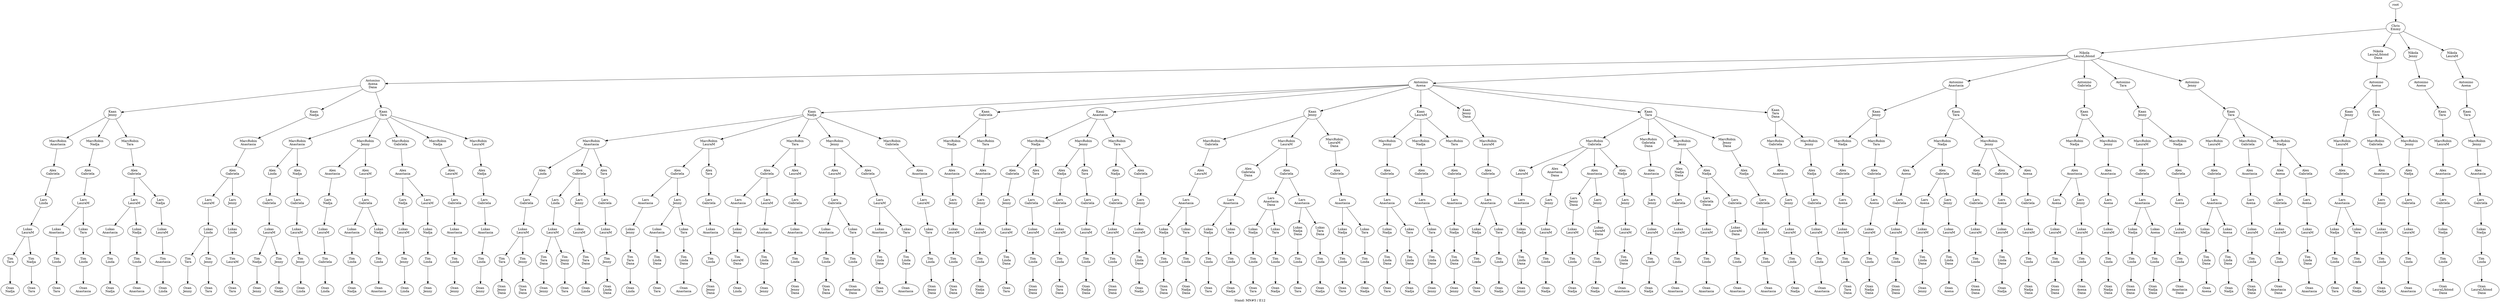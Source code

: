 digraph D { labelloc="b"; label="Stand: MN#5 / E12"; ranksep=0.8;
"root/2"[label="Chris\nEmmy"]
"root" -> "root/2";
"root/2/5"[label="Nikola\nLauraL/blond"]
"root/2" -> "root/2/5";
"root/2/5/1,10"[label="Antonino\nAsena\nDana"]
"root/2/5" -> "root/2/5/1,10";
"root/2/5/1,10/4"[label="Kaan\nJenny"]
"root/2/5/1,10" -> "root/2/5/1,10/4";
"root/2/5/1,10/4/0"[label="MarcRobin\nAnastasia"]
"root/2/5/1,10/4" -> "root/2/5/1,10/4/0";
"root/2/5/1,10/4/0/3"[label="Alex\nGabriela"]
"root/2/5/1,10/4/0" -> "root/2/5/1,10/4/0/3";
"root/2/5/1,10/4/0/3/7"[label="Lars\nLinda"]
"root/2/5/1,10/4/0/3" -> "root/2/5/1,10/4/0/3/7";
"root/2/5/1,10/4/0/3/7/6"[label="Lukas\nLauraM"]
"root/2/5/1,10/4/0/3/7" -> "root/2/5/1,10/4/0/3/7/6";
"root/2/5/1,10/4/0/3/7/6/9"[label="Tim\nTara"]
"root/2/5/1,10/4/0/3/7/6" -> "root/2/5/1,10/4/0/3/7/6/9";
"root/2/5/1,10/4/0/3/7/6/9/8"[label="Ozan\nNadja"]
"root/2/5/1,10/4/0/3/7/6/9" -> "root/2/5/1,10/4/0/3/7/6/9/8";
"root/2/5/1"[label="Antonino\nAsena"]
"root/2/5" -> "root/2/5/1";
"root/2/5/1/8"[label="Kaan\nNadja"]
"root/2/5/1" -> "root/2/5/1/8";
"root/2/5/1/8/0"[label="MarcRobin\nAnastasia"]
"root/2/5/1/8" -> "root/2/5/1/8/0";
"root/2/5/1/8/0/7"[label="Alex\nLinda"]
"root/2/5/1/8/0" -> "root/2/5/1/8/0/7";
"root/2/5/1/8/0/7/3"[label="Lars\nGabriela"]
"root/2/5/1/8/0/7" -> "root/2/5/1/8/0/7/3";
"root/2/5/1/8/0/7/3/6"[label="Lukas\nLauraM"]
"root/2/5/1/8/0/7/3" -> "root/2/5/1/8/0/7/3/6";
"root/2/5/1/8/0/7/3/6/9"[label="Tim\nTara"]
"root/2/5/1/8/0/7/3/6" -> "root/2/5/1/8/0/7/3/6/9";
"root/2/5/1/8/0/7/3/6/9/4,10"[label="Ozan\nJenny\nDana"]
"root/2/5/1/8/0/7/3/6/9" -> "root/2/5/1/8/0/7/3/6/9/4,10";
"root/2/5/1/8/0/3"[label="Alex\nGabriela"]
"root/2/5/1/8/0" -> "root/2/5/1/8/0/3";
"root/2/5/1/8/0/3/7"[label="Lars\nLinda"]
"root/2/5/1/8/0/3" -> "root/2/5/1/8/0/3/7";
"root/2/5/1/8/0/3/7/6"[label="Lukas\nLauraM"]
"root/2/5/1/8/0/3/7" -> "root/2/5/1/8/0/3/7/6";
"root/2/5/1/8/0/3/7/6/9,10"[label="Tim\nTara\nDana"]
"root/2/5/1/8/0/3/7/6" -> "root/2/5/1/8/0/3/7/6/9,10";
"root/2/5/1/8/0/3/7/6/9,10/4"[label="Ozan\nJenny"]
"root/2/5/1/8/0/3/7/6/9,10" -> "root/2/5/1/8/0/3/7/6/9,10/4";
"root/2/5/1,10/8"[label="Kaan\nNadja"]
"root/2/5/1,10" -> "root/2/5/1,10/8";
"root/2/5/1,10/8/0"[label="MarcRobin\nAnastasia"]
"root/2/5/1,10/8" -> "root/2/5/1,10/8/0";
"root/2/5/1,10/8/0/3"[label="Alex\nGabriela"]
"root/2/5/1,10/8/0" -> "root/2/5/1,10/8/0/3";
"root/2/5/1,10/8/0/3/6"[label="Lars\nLauraM"]
"root/2/5/1,10/8/0/3" -> "root/2/5/1,10/8/0/3/6";
"root/2/5/1,10/8/0/3/6/7"[label="Lukas\nLinda"]
"root/2/5/1,10/8/0/3/6" -> "root/2/5/1,10/8/0/3/6/7";
"root/2/5/1,10/8/0/3/6/7/9"[label="Tim\nTara"]
"root/2/5/1,10/8/0/3/6/7" -> "root/2/5/1,10/8/0/3/6/7/9";
"root/2/5/1,10/8/0/3/6/7/9/4"[label="Ozan\nJenny"]
"root/2/5/1,10/8/0/3/6/7/9" -> "root/2/5/1,10/8/0/3/6/7/9/4";
"root/2/5/1/8/0/3/4"[label="Lars\nJenny"]
"root/2/5/1/8/0/3" -> "root/2/5/1/8/0/3/4";
"root/2/5/1/8/0/3/4/6"[label="Lukas\nLauraM"]
"root/2/5/1/8/0/3/4" -> "root/2/5/1/8/0/3/4/6";
"root/2/5/1/8/0/3/4/6/9,10"[label="Tim\nTara\nDana"]
"root/2/5/1/8/0/3/4/6" -> "root/2/5/1/8/0/3/4/6/9,10";
"root/2/5/1/8/0/3/4/6/9,10/7"[label="Ozan\nLinda"]
"root/2/5/1/8/0/3/4/6/9,10" -> "root/2/5/1/8/0/3/4/6/9,10/7";
"root/2/5/1/8/6"[label="MarcRobin\nLauraM"]
"root/2/5/1/8" -> "root/2/5/1/8/6";
"root/2/5/1/8/6/3"[label="Alex\nGabriela"]
"root/2/5/1/8/6" -> "root/2/5/1/8/6/3";
"root/2/5/1/8/6/3/0"[label="Lars\nAnastasia"]
"root/2/5/1/8/6/3" -> "root/2/5/1/8/6/3/0";
"root/2/5/1/8/6/3/0/4"[label="Lukas\nJenny"]
"root/2/5/1/8/6/3/0" -> "root/2/5/1/8/6/3/0/4";
"root/2/5/1/8/6/3/0/4/9,10"[label="Tim\nTara\nDana"]
"root/2/5/1/8/6/3/0/4" -> "root/2/5/1/8/6/3/0/4/9,10";
"root/2/5/1/8/6/3/0/4/9,10/7"[label="Ozan\nLinda"]
"root/2/5/1/8/6/3/0/4/9,10" -> "root/2/5/1/8/6/3/0/4/9,10/7";
"root/2/5/1,10/9"[label="Kaan\nTara"]
"root/2/5/1,10" -> "root/2/5/1,10/9";
"root/2/5/1,10/9/0"[label="MarcRobin\nAnastasia"]
"root/2/5/1,10/9" -> "root/2/5/1,10/9/0";
"root/2/5/1,10/9/0/7"[label="Alex\nLinda"]
"root/2/5/1,10/9/0" -> "root/2/5/1,10/9/0/7";
"root/2/5/1,10/9/0/7/3"[label="Lars\nGabriela"]
"root/2/5/1,10/9/0/7" -> "root/2/5/1,10/9/0/7/3";
"root/2/5/1,10/9/0/7/3/6"[label="Lukas\nLauraM"]
"root/2/5/1,10/9/0/7/3" -> "root/2/5/1,10/9/0/7/3/6";
"root/2/5/1,10/9/0/7/3/6/8"[label="Tim\nNadja"]
"root/2/5/1,10/9/0/7/3/6" -> "root/2/5/1,10/9/0/7/3/6/8";
"root/2/5/1,10/9/0/7/3/6/8/4"[label="Ozan\nJenny"]
"root/2/5/1,10/9/0/7/3/6/8" -> "root/2/5/1,10/9/0/7/3/6/8/4";
"root/2/5/1,10/4/0/3/7/6/8"[label="Tim\nNadja"]
"root/2/5/1,10/4/0/3/7/6" -> "root/2/5/1,10/4/0/3/7/6/8";
"root/2/5/1,10/4/0/3/7/6/8/9"[label="Ozan\nTara"]
"root/2/5/1,10/4/0/3/7/6/8" -> "root/2/5/1,10/4/0/3/7/6/8/9";
"root/2/5/1,10/9/4"[label="MarcRobin\nJenny"]
"root/2/5/1,10/9" -> "root/2/5/1,10/9/4";
"root/2/5/1,10/9/4/0"[label="Alex\nAnastasia"]
"root/2/5/1,10/9/4" -> "root/2/5/1,10/9/4/0";
"root/2/5/1,10/9/4/0/8"[label="Lars\nNadja"]
"root/2/5/1,10/9/4/0" -> "root/2/5/1,10/9/4/0/8";
"root/2/5/1,10/9/4/0/8/6"[label="Lukas\nLauraM"]
"root/2/5/1,10/9/4/0/8" -> "root/2/5/1,10/9/4/0/8/6";
"root/2/5/1,10/9/4/0/8/6/3"[label="Tim\nGabriela"]
"root/2/5/1,10/9/4/0/8/6" -> "root/2/5/1,10/9/4/0/8/6/3";
"root/2/5/1,10/9/4/0/8/6/3/7"[label="Ozan\nLinda"]
"root/2/5/1,10/9/4/0/8/6/3" -> "root/2/5/1,10/9/4/0/8/6/3/7";
"root/2/5/1,10/9/0/7/3/6/4"[label="Tim\nJenny"]
"root/2/5/1,10/9/0/7/3/6" -> "root/2/5/1,10/9/0/7/3/6/4";
"root/2/5/1,10/9/0/7/3/6/4/8"[label="Ozan\nNadja"]
"root/2/5/1,10/9/0/7/3/6/4" -> "root/2/5/1,10/9/0/7/3/6/4/8";
"root/2/5/1,10/9/3"[label="MarcRobin\nGabriela"]
"root/2/5/1,10/9" -> "root/2/5/1,10/9/3";
"root/2/5/1,10/9/3/0"[label="Alex\nAnastasia"]
"root/2/5/1,10/9/3" -> "root/2/5/1,10/9/3/0";
"root/2/5/1,10/9/3/0/8"[label="Lars\nNadja"]
"root/2/5/1,10/9/3/0" -> "root/2/5/1,10/9/3/0/8";
"root/2/5/1,10/9/3/0/8/6"[label="Lukas\nLauraM"]
"root/2/5/1,10/9/3/0/8" -> "root/2/5/1,10/9/3/0/8/6";
"root/2/5/1,10/9/3/0/8/6/4"[label="Tim\nJenny"]
"root/2/5/1,10/9/3/0/8/6" -> "root/2/5/1,10/9/3/0/8/6/4";
"root/2/5/1,10/9/3/0/8/6/4/7"[label="Ozan\nLinda"]
"root/2/5/1,10/9/3/0/8/6/4" -> "root/2/5/1,10/9/3/0/8/6/4/7";
"root/2/5/1,10/9/0/8"[label="Alex\nNadja"]
"root/2/5/1,10/9/0" -> "root/2/5/1,10/9/0/8";
"root/2/5/1,10/9/0/8/3"[label="Lars\nGabriela"]
"root/2/5/1,10/9/0/8" -> "root/2/5/1,10/9/0/8/3";
"root/2/5/1,10/9/0/8/3/6"[label="Lukas\nLauraM"]
"root/2/5/1,10/9/0/8/3" -> "root/2/5/1,10/9/0/8/3/6";
"root/2/5/1,10/9/0/8/3/6/4"[label="Tim\nJenny"]
"root/2/5/1,10/9/0/8/3/6" -> "root/2/5/1,10/9/0/8/3/6/4";
"root/2/5/1,10/9/0/8/3/6/4/7"[label="Ozan\nLinda"]
"root/2/5/1,10/9/0/8/3/6/4" -> "root/2/5/1,10/9/0/8/3/6/4/7";
"root/2/5/1/8/0/9"[label="Alex\nTara"]
"root/2/5/1/8/0" -> "root/2/5/1/8/0/9";
"root/2/5/1/8/0/9/3"[label="Lars\nGabriela"]
"root/2/5/1/8/0/9" -> "root/2/5/1/8/0/9/3";
"root/2/5/1/8/0/9/3/6"[label="Lukas\nLauraM"]
"root/2/5/1/8/0/9/3" -> "root/2/5/1/8/0/9/3/6";
"root/2/5/1/8/0/9/3/6/4"[label="Tim\nJenny"]
"root/2/5/1/8/0/9/3/6" -> "root/2/5/1/8/0/9/3/6/4";
"root/2/5/1/8/0/9/3/6/4/7,10"[label="Ozan\nLinda\nDana"]
"root/2/5/1/8/0/9/3/6/4" -> "root/2/5/1/8/0/9/3/6/4/7,10";
"root/2/5/1,10/8/0/3/6/7/4"[label="Tim\nJenny"]
"root/2/5/1,10/8/0/3/6/7" -> "root/2/5/1,10/8/0/3/6/7/4";
"root/2/5/1,10/8/0/3/6/7/4/9"[label="Ozan\nTara"]
"root/2/5/1,10/8/0/3/6/7/4" -> "root/2/5/1,10/8/0/3/6/7/4/9";
"root/2/5/1/8/0/3/7/6/4,10"[label="Tim\nJenny\nDana"]
"root/2/5/1/8/0/3/7/6" -> "root/2/5/1/8/0/3/7/6/4,10";
"root/2/5/1/8/0/3/7/6/4,10/9"[label="Ozan\nTara"]
"root/2/5/1/8/0/3/7/6/4,10" -> "root/2/5/1/8/0/3/7/6/4,10/9";
"root/2/5/1/8/0/7/3/6/4"[label="Tim\nJenny"]
"root/2/5/1/8/0/7/3/6" -> "root/2/5/1/8/0/7/3/6/4";
"root/2/5/1/8/0/7/3/6/4/9,10"[label="Ozan\nTara\nDana"]
"root/2/5/1/8/0/7/3/6/4" -> "root/2/5/1/8/0/7/3/6/4/9,10";
"root/2/5/1/8/9"[label="MarcRobin\nTara"]
"root/2/5/1/8" -> "root/2/5/1/8/9";
"root/2/5/1/8/9/3"[label="Alex\nGabriela"]
"root/2/5/1/8/9" -> "root/2/5/1/8/9/3";
"root/2/5/1/8/9/3/0"[label="Lars\nAnastasia"]
"root/2/5/1/8/9/3" -> "root/2/5/1/8/9/3/0";
"root/2/5/1/8/9/3/0/4"[label="Lukas\nJenny"]
"root/2/5/1/8/9/3/0" -> "root/2/5/1/8/9/3/0/4";
"root/2/5/1/8/9/3/0/4/6,10"[label="Tim\nLauraM\nDana"]
"root/2/5/1/8/9/3/0/4" -> "root/2/5/1/8/9/3/0/4/6,10";
"root/2/5/1/8/9/3/0/4/6,10/7"[label="Ozan\nLinda"]
"root/2/5/1/8/9/3/0/4/6,10" -> "root/2/5/1/8/9/3/0/4/6,10/7";
"root/2/5/1,10/8/0/3/4"[label="Lars\nJenny"]
"root/2/5/1,10/8/0/3" -> "root/2/5/1,10/8/0/3/4";
"root/2/5/1,10/8/0/3/4/7"[label="Lukas\nLinda"]
"root/2/5/1,10/8/0/3/4" -> "root/2/5/1,10/8/0/3/4/7";
"root/2/5/1,10/8/0/3/4/7/6"[label="Tim\nLauraM"]
"root/2/5/1,10/8/0/3/4/7" -> "root/2/5/1,10/8/0/3/4/7/6";
"root/2/5/1,10/8/0/3/4/7/6/9"[label="Ozan\nTara"]
"root/2/5/1,10/8/0/3/4/7/6" -> "root/2/5/1,10/8/0/3/4/7/6/9";
"root/2/5/1,10/4/8"[label="MarcRobin\nNadja"]
"root/2/5/1,10/4" -> "root/2/5/1,10/4/8";
"root/2/5/1,10/4/8/3"[label="Alex\nGabriela"]
"root/2/5/1,10/4/8" -> "root/2/5/1,10/4/8/3";
"root/2/5/1,10/4/8/3/6"[label="Lars\nLauraM"]
"root/2/5/1,10/4/8/3" -> "root/2/5/1,10/4/8/3/6";
"root/2/5/1,10/4/8/3/6/0"[label="Lukas\nAnastasia"]
"root/2/5/1,10/4/8/3/6" -> "root/2/5/1,10/4/8/3/6/0";
"root/2/5/1,10/4/8/3/6/0/7"[label="Tim\nLinda"]
"root/2/5/1,10/4/8/3/6/0" -> "root/2/5/1,10/4/8/3/6/0/7";
"root/2/5/1,10/4/8/3/6/0/7/9"[label="Ozan\nTara"]
"root/2/5/1,10/4/8/3/6/0/7" -> "root/2/5/1,10/4/8/3/6/0/7/9";
"root/2/5/1/3"[label="Kaan\nGabriela"]
"root/2/5/1" -> "root/2/5/1/3";
"root/2/5/1/3/8"[label="MarcRobin\nNadja"]
"root/2/5/1/3" -> "root/2/5/1/3/8";
"root/2/5/1/3/8/0"[label="Alex\nAnastasia"]
"root/2/5/1/3/8" -> "root/2/5/1/3/8/0";
"root/2/5/1/3/8/0/4"[label="Lars\nJenny"]
"root/2/5/1/3/8/0" -> "root/2/5/1/3/8/0/4";
"root/2/5/1/3/8/0/4/6"[label="Lukas\nLauraM"]
"root/2/5/1/3/8/0/4" -> "root/2/5/1/3/8/0/4/6";
"root/2/5/1/3/8/0/4/6/7"[label="Tim\nLinda"]
"root/2/5/1/3/8/0/4/6" -> "root/2/5/1/3/8/0/4/6/7";
"root/2/5/1/3/8/0/4/6/7/9,10"[label="Ozan\nTara\nDana"]
"root/2/5/1/3/8/0/4/6/7" -> "root/2/5/1/3/8/0/4/6/7/9,10";
"root/2/5/1/0"[label="Kaan\nAnastasia"]
"root/2/5/1" -> "root/2/5/1/0";
"root/2/5/1/0/8"[label="MarcRobin\nNadja"]
"root/2/5/1/0" -> "root/2/5/1/0/8";
"root/2/5/1/0/8/3"[label="Alex\nGabriela"]
"root/2/5/1/0/8" -> "root/2/5/1/0/8/3";
"root/2/5/1/0/8/3/4"[label="Lars\nJenny"]
"root/2/5/1/0/8/3" -> "root/2/5/1/0/8/3/4";
"root/2/5/1/0/8/3/4/6"[label="Lukas\nLauraM"]
"root/2/5/1/0/8/3/4" -> "root/2/5/1/0/8/3/4/6";
"root/2/5/1/0/8/3/4/6/7,10"[label="Tim\nLinda\nDana"]
"root/2/5/1/0/8/3/4/6" -> "root/2/5/1/0/8/3/4/6/7,10";
"root/2/5/1/0/8/3/4/6/7,10/9"[label="Ozan\nTara"]
"root/2/5/1/0/8/3/4/6/7,10" -> "root/2/5/1/0/8/3/4/6/7,10/9";
"root/2/5/0"[label="Antonino\nAnastasia"]
"root/2/5" -> "root/2/5/0";
"root/2/5/0/4"[label="Kaan\nJenny"]
"root/2/5/0" -> "root/2/5/0/4";
"root/2/5/0/4/8"[label="MarcRobin\nNadja"]
"root/2/5/0/4" -> "root/2/5/0/4/8";
"root/2/5/0/4/8/3"[label="Alex\nGabriela"]
"root/2/5/0/4/8" -> "root/2/5/0/4/8/3";
"root/2/5/0/4/8/3/1"[label="Lars\nAsena"]
"root/2/5/0/4/8/3" -> "root/2/5/0/4/8/3/1";
"root/2/5/0/4/8/3/1/6"[label="Lukas\nLauraM"]
"root/2/5/0/4/8/3/1" -> "root/2/5/0/4/8/3/1/6";
"root/2/5/0/4/8/3/1/6/7"[label="Tim\nLinda"]
"root/2/5/0/4/8/3/1/6" -> "root/2/5/0/4/8/3/1/6/7";
"root/2/5/0/4/8/3/1/6/7/9,10"[label="Ozan\nTara\nDana"]
"root/2/5/0/4/8/3/1/6/7" -> "root/2/5/0/4/8/3/1/6/7/9,10";
"root/2/5/1/4"[label="Kaan\nJenny"]
"root/2/5/1" -> "root/2/5/1/4";
"root/2/5/1/4/3"[label="MarcRobin\nGabriela"]
"root/2/5/1/4" -> "root/2/5/1/4/3";
"root/2/5/1/4/3/6"[label="Alex\nLauraM"]
"root/2/5/1/4/3" -> "root/2/5/1/4/3/6";
"root/2/5/1/4/3/6/0"[label="Lars\nAnastasia"]
"root/2/5/1/4/3/6" -> "root/2/5/1/4/3/6/0";
"root/2/5/1/4/3/6/0/8"[label="Lukas\nNadja"]
"root/2/5/1/4/3/6/0" -> "root/2/5/1/4/3/6/0/8";
"root/2/5/1/4/3/6/0/8/7"[label="Tim\nLinda"]
"root/2/5/1/4/3/6/0/8" -> "root/2/5/1/4/3/6/0/8/7";
"root/2/5/1/4/3/6/0/8/7/9,10"[label="Ozan\nTara\nDana"]
"root/2/5/1/4/3/6/0/8/7" -> "root/2/5/1/4/3/6/0/8/7/9,10";
"root/2/5/1/6"[label="Kaan\nLauraM"]
"root/2/5/1" -> "root/2/5/1/6";
"root/2/5/1/6/4"[label="MarcRobin\nJenny"]
"root/2/5/1/6" -> "root/2/5/1/6/4";
"root/2/5/1/6/4/3"[label="Alex\nGabriela"]
"root/2/5/1/6/4" -> "root/2/5/1/6/4/3";
"root/2/5/1/6/4/3/0"[label="Lars\nAnastasia"]
"root/2/5/1/6/4/3" -> "root/2/5/1/6/4/3/0";
"root/2/5/1/6/4/3/0/8"[label="Lukas\nNadja"]
"root/2/5/1/6/4/3/0" -> "root/2/5/1/6/4/3/0/8";
"root/2/5/1/6/4/3/0/8/7,10"[label="Tim\nLinda\nDana"]
"root/2/5/1/6/4/3/0/8" -> "root/2/5/1/6/4/3/0/8/7,10";
"root/2/5/1/6/4/3/0/8/7,10/9"[label="Ozan\nTara"]
"root/2/5/1/6/4/3/0/8/7,10" -> "root/2/5/1/6/4/3/0/8/7,10/9";
"root/2/5/1/8/4"[label="MarcRobin\nJenny"]
"root/2/5/1/8" -> "root/2/5/1/8/4";
"root/2/5/1/8/4/6"[label="Alex\nLauraM"]
"root/2/5/1/8/4" -> "root/2/5/1/8/4/6";
"root/2/5/1/8/4/6/3"[label="Lars\nGabriela"]
"root/2/5/1/8/4/6" -> "root/2/5/1/8/4/6/3";
"root/2/5/1/8/4/6/3/0"[label="Lukas\nAnastasia"]
"root/2/5/1/8/4/6/3" -> "root/2/5/1/8/4/6/3/0";
"root/2/5/1/8/4/6/3/0/7"[label="Tim\nLinda"]
"root/2/5/1/8/4/6/3/0" -> "root/2/5/1/8/4/6/3/0/7";
"root/2/5/1/8/4/6/3/0/7/9,10"[label="Ozan\nTara\nDana"]
"root/2/5/1/8/4/6/3/0/7" -> "root/2/5/1/8/4/6/3/0/7/9,10";
"root/2/5/1/8/4/3"[label="Alex\nGabriela"]
"root/2/5/1/8/4" -> "root/2/5/1/8/4/3";
"root/2/5/1/8/4/3/6"[label="Lars\nLauraM"]
"root/2/5/1/8/4/3" -> "root/2/5/1/8/4/3/6";
"root/2/5/1/8/4/3/6/0"[label="Lukas\nAnastasia"]
"root/2/5/1/8/4/3/6" -> "root/2/5/1/8/4/3/6/0";
"root/2/5/1/8/4/3/6/0/7,10"[label="Tim\nLinda\nDana"]
"root/2/5/1/8/4/3/6/0" -> "root/2/5/1/8/4/3/6/0/7,10";
"root/2/5/1/8/4/3/6/0/7,10/9"[label="Ozan\nTara"]
"root/2/5/1/8/4/3/6/0/7,10" -> "root/2/5/1/8/4/3/6/0/7,10/9";
"root/2/5/1/0/4"[label="MarcRobin\nJenny"]
"root/2/5/1/0" -> "root/2/5/1/0/4";
"root/2/5/1/0/4/8"[label="Alex\nNadja"]
"root/2/5/1/0/4" -> "root/2/5/1/0/4/8";
"root/2/5/1/0/4/8/3"[label="Lars\nGabriela"]
"root/2/5/1/0/4/8" -> "root/2/5/1/0/4/8/3";
"root/2/5/1/0/4/8/3/6"[label="Lukas\nLauraM"]
"root/2/5/1/0/4/8/3" -> "root/2/5/1/0/4/8/3/6";
"root/2/5/1/0/4/8/3/6/7"[label="Tim\nLinda"]
"root/2/5/1/0/4/8/3/6" -> "root/2/5/1/0/4/8/3/6/7";
"root/2/5/1/0/4/8/3/6/7/9,10"[label="Ozan\nTara\nDana"]
"root/2/5/1/0/4/8/3/6/7" -> "root/2/5/1/0/4/8/3/6/7/9,10";
"root/2/5/1/4/6"[label="MarcRobin\nLauraM"]
"root/2/5/1/4" -> "root/2/5/1/4/6";
"root/2/5/1/4/6/3,10"[label="Alex\nGabriela\nDana"]
"root/2/5/1/4/6" -> "root/2/5/1/4/6/3,10";
"root/2/5/1/4/6/3,10/0"[label="Lars\nAnastasia"]
"root/2/5/1/4/6/3,10" -> "root/2/5/1/4/6/3,10/0";
"root/2/5/1/4/6/3,10/0/8"[label="Lukas\nNadja"]
"root/2/5/1/4/6/3,10/0" -> "root/2/5/1/4/6/3,10/0/8";
"root/2/5/1/4/6/3,10/0/8/7"[label="Tim\nLinda"]
"root/2/5/1/4/6/3,10/0/8" -> "root/2/5/1/4/6/3,10/0/8/7";
"root/2/5/1/4/6/3,10/0/8/7/9"[label="Ozan\nTara"]
"root/2/5/1/4/6/3,10/0/8/7" -> "root/2/5/1/4/6/3,10/0/8/7/9";
"root/2/5/1/4,10"[label="Kaan\nJenny\nDana"]
"root/2/5/1" -> "root/2/5/1/4,10";
"root/2/5/1/4,10/6"[label="MarcRobin\nLauraM"]
"root/2/5/1/4,10" -> "root/2/5/1/4,10/6";
"root/2/5/1/4,10/6/3"[label="Alex\nGabriela"]
"root/2/5/1/4,10/6" -> "root/2/5/1/4,10/6/3";
"root/2/5/1/4,10/6/3/0"[label="Lars\nAnastasia"]
"root/2/5/1/4,10/6/3" -> "root/2/5/1/4,10/6/3/0";
"root/2/5/1/4,10/6/3/0/8"[label="Lukas\nNadja"]
"root/2/5/1/4,10/6/3/0" -> "root/2/5/1/4,10/6/3/0/8";
"root/2/5/1/4,10/6/3/0/8/7"[label="Tim\nLinda"]
"root/2/5/1/4,10/6/3/0/8" -> "root/2/5/1/4,10/6/3/0/8/7";
"root/2/5/1/4,10/6/3/0/8/7/9"[label="Ozan\nTara"]
"root/2/5/1/4,10/6/3/0/8/7" -> "root/2/5/1/4,10/6/3/0/8/7/9";
"root/2/5/1/4/6/3"[label="Alex\nGabriela"]
"root/2/5/1/4/6" -> "root/2/5/1/4/6/3";
"root/2/5/1/4/6/3/0,10"[label="Lars\nAnastasia\nDana"]
"root/2/5/1/4/6/3" -> "root/2/5/1/4/6/3/0,10";
"root/2/5/1/4/6/3/0,10/8"[label="Lukas\nNadja"]
"root/2/5/1/4/6/3/0,10" -> "root/2/5/1/4/6/3/0,10/8";
"root/2/5/1/4/6/3/0,10/8/7"[label="Tim\nLinda"]
"root/2/5/1/4/6/3/0,10/8" -> "root/2/5/1/4/6/3/0,10/8/7";
"root/2/5/1/4/6/3/0,10/8/7/9"[label="Ozan\nTara"]
"root/2/5/1/4/6/3/0,10/8/7" -> "root/2/5/1/4/6/3/0,10/8/7/9";
"root/2/5/1/4/6/3/0"[label="Lars\nAnastasia"]
"root/2/5/1/4/6/3" -> "root/2/5/1/4/6/3/0";
"root/2/5/1/4/6/3/0/8,10"[label="Lukas\nNadja\nDana"]
"root/2/5/1/4/6/3/0" -> "root/2/5/1/4/6/3/0/8,10";
"root/2/5/1/4/6/3/0/8,10/7"[label="Tim\nLinda"]
"root/2/5/1/4/6/3/0/8,10" -> "root/2/5/1/4/6/3/0/8,10/7";
"root/2/5/1/4/6/3/0/8,10/7/9"[label="Ozan\nTara"]
"root/2/5/1/4/6/3/0/8,10/7" -> "root/2/5/1/4/6/3/0/8,10/7/9";
"root/2/5/1/4/6,10"[label="MarcRobin\nLauraM\nDana"]
"root/2/5/1/4" -> "root/2/5/1/4/6,10";
"root/2/5/1/4/6,10/3"[label="Alex\nGabriela"]
"root/2/5/1/4/6,10" -> "root/2/5/1/4/6,10/3";
"root/2/5/1/4/6,10/3/0"[label="Lars\nAnastasia"]
"root/2/5/1/4/6,10/3" -> "root/2/5/1/4/6,10/3/0";
"root/2/5/1/4/6,10/3/0/8"[label="Lukas\nNadja"]
"root/2/5/1/4/6,10/3/0" -> "root/2/5/1/4/6,10/3/0/8";
"root/2/5/1/4/6,10/3/0/8/7"[label="Tim\nLinda"]
"root/2/5/1/4/6,10/3/0/8" -> "root/2/5/1/4/6,10/3/0/8/7";
"root/2/5/1/4/6,10/3/0/8/7/9"[label="Ozan\nTara"]
"root/2/5/1/4/6,10/3/0/8/7" -> "root/2/5/1/4/6,10/3/0/8/7/9";
"root/2/5,10"[label="Nikola\nLauraL/blond\nDana"]
"root/2" -> "root/2/5,10";
"root/2/5,10/1"[label="Antonino\nAsena"]
"root/2/5,10" -> "root/2/5,10/1";
"root/2/5,10/1/4"[label="Kaan\nJenny"]
"root/2/5,10/1" -> "root/2/5,10/1/4";
"root/2/5,10/1/4/6"[label="MarcRobin\nLauraM"]
"root/2/5,10/1/4" -> "root/2/5,10/1/4/6";
"root/2/5,10/1/4/6/3"[label="Alex\nGabriela"]
"root/2/5,10/1/4/6" -> "root/2/5,10/1/4/6/3";
"root/2/5,10/1/4/6/3/0"[label="Lars\nAnastasia"]
"root/2/5,10/1/4/6/3" -> "root/2/5,10/1/4/6/3/0";
"root/2/5,10/1/4/6/3/0/8"[label="Lukas\nNadja"]
"root/2/5,10/1/4/6/3/0" -> "root/2/5,10/1/4/6/3/0/8";
"root/2/5,10/1/4/6/3/0/8/7"[label="Tim\nLinda"]
"root/2/5,10/1/4/6/3/0/8" -> "root/2/5,10/1/4/6/3/0/8/7";
"root/2/5,10/1/4/6/3/0/8/7/9"[label="Ozan\nTara"]
"root/2/5,10/1/4/6/3/0/8/7" -> "root/2/5,10/1/4/6/3/0/8/7/9";
"root/2/5/1/8/6/3/4"[label="Lars\nJenny"]
"root/2/5/1/8/6/3" -> "root/2/5/1/8/6/3/4";
"root/2/5/1/8/6/3/4/0"[label="Lukas\nAnastasia"]
"root/2/5/1/8/6/3/4" -> "root/2/5/1/8/6/3/4/0";
"root/2/5/1/8/6/3/4/0/7,10"[label="Tim\nLinda\nDana"]
"root/2/5/1/8/6/3/4/0" -> "root/2/5/1/8/6/3/4/0/7,10";
"root/2/5/1/8/6/3/4/0/7,10/9"[label="Ozan\nTara"]
"root/2/5/1/8/6/3/4/0/7,10" -> "root/2/5/1/8/6/3/4/0/7,10/9";
"root/2/5/1,10/9/8"[label="MarcRobin\nNadja"]
"root/2/5/1,10/9" -> "root/2/5/1,10/9/8";
"root/2/5/1,10/9/8/6"[label="Alex\nLauraM"]
"root/2/5/1,10/9/8" -> "root/2/5/1,10/9/8/6";
"root/2/5/1,10/9/8/6/3"[label="Lars\nGabriela"]
"root/2/5/1,10/9/8/6" -> "root/2/5/1,10/9/8/6/3";
"root/2/5/1,10/9/8/6/3/0"[label="Lukas\nAnastasia"]
"root/2/5/1,10/9/8/6/3" -> "root/2/5/1,10/9/8/6/3/0";
"root/2/5/1,10/9/8/6/3/0/7"[label="Tim\nLinda"]
"root/2/5/1,10/9/8/6/3/0" -> "root/2/5/1,10/9/8/6/3/0/7";
"root/2/5/1,10/9/8/6/3/0/7/4"[label="Ozan\nJenny"]
"root/2/5/1,10/9/8/6/3/0/7" -> "root/2/5/1,10/9/8/6/3/0/7/4";
"root/2/5/1/6/8"[label="MarcRobin\nNadja"]
"root/2/5/1/6" -> "root/2/5/1/6/8";
"root/2/5/1/6/8/3"[label="Alex\nGabriela"]
"root/2/5/1/6/8" -> "root/2/5/1/6/8/3";
"root/2/5/1/6/8/3/0"[label="Lars\nAnastasia"]
"root/2/5/1/6/8/3" -> "root/2/5/1/6/8/3/0";
"root/2/5/1/6/8/3/0/9"[label="Lukas\nTara"]
"root/2/5/1/6/8/3/0" -> "root/2/5/1/6/8/3/0/9";
"root/2/5/1/6/8/3/0/9/7,10"[label="Tim\nLinda\nDana"]
"root/2/5/1/6/8/3/0/9" -> "root/2/5/1/6/8/3/0/9/7,10";
"root/2/5/1/6/8/3/0/9/7,10/4"[label="Ozan\nJenny"]
"root/2/5/1/6/8/3/0/9/7,10" -> "root/2/5/1/6/8/3/0/9/7,10/4";
"root/2/5/1/0/8/9"[label="Alex\nTara"]
"root/2/5/1/0/8" -> "root/2/5/1/0/8/9";
"root/2/5/1/0/8/9/3"[label="Lars\nGabriela"]
"root/2/5/1/0/8/9" -> "root/2/5/1/0/8/9/3";
"root/2/5/1/0/8/9/3/6"[label="Lukas\nLauraM"]
"root/2/5/1/0/8/9/3" -> "root/2/5/1/0/8/9/3/6";
"root/2/5/1/0/8/9/3/6/7"[label="Tim\nLinda"]
"root/2/5/1/0/8/9/3/6" -> "root/2/5/1/0/8/9/3/6/7";
"root/2/5/1/0/8/9/3/6/7/4,10"[label="Ozan\nJenny\nDana"]
"root/2/5/1/0/8/9/3/6/7" -> "root/2/5/1/0/8/9/3/6/7/4,10";
"root/2/5/0/9"[label="Kaan\nTara"]
"root/2/5/0" -> "root/2/5/0/9";
"root/2/5/0/9/8"[label="MarcRobin\nNadja"]
"root/2/5/0/9" -> "root/2/5/0/9/8";
"root/2/5/0/9/8/1"[label="Alex\nAsena"]
"root/2/5/0/9/8" -> "root/2/5/0/9/8/1";
"root/2/5/0/9/8/1/3"[label="Lars\nGabriela"]
"root/2/5/0/9/8/1" -> "root/2/5/0/9/8/1/3";
"root/2/5/0/9/8/1/3/6"[label="Lukas\nLauraM"]
"root/2/5/0/9/8/1/3" -> "root/2/5/0/9/8/1/3/6";
"root/2/5/0/9/8/1/3/6/7"[label="Tim\nLinda"]
"root/2/5/0/9/8/1/3/6" -> "root/2/5/0/9/8/1/3/6/7";
"root/2/5/0/9/8/1/3/6/7/4,10"[label="Ozan\nJenny\nDana"]
"root/2/5/0/9/8/1/3/6/7" -> "root/2/5/0/9/8/1/3/6/7/4,10";
"root/2/5/0/9/8/3"[label="Alex\nGabriela"]
"root/2/5/0/9/8" -> "root/2/5/0/9/8/3";
"root/2/5/0/9/8/3/1"[label="Lars\nAsena"]
"root/2/5/0/9/8/3" -> "root/2/5/0/9/8/3/1";
"root/2/5/0/9/8/3/1/6"[label="Lukas\nLauraM"]
"root/2/5/0/9/8/3/1" -> "root/2/5/0/9/8/3/1/6";
"root/2/5/0/9/8/3/1/6/7,10"[label="Tim\nLinda\nDana"]
"root/2/5/0/9/8/3/1/6" -> "root/2/5/0/9/8/3/1/6/7,10";
"root/2/5/0/9/8/3/1/6/7,10/4"[label="Ozan\nJenny"]
"root/2/5/0/9/8/3/1/6/7,10" -> "root/2/5/0/9/8/3/1/6/7,10/4";
"root/2/5/3"[label="Antonino\nGabriela"]
"root/2/5" -> "root/2/5/3";
"root/2/5/3/9"[label="Kaan\nTara"]
"root/2/5/3" -> "root/2/5/3/9";
"root/2/5/3/9/8"[label="MarcRobin\nNadja"]
"root/2/5/3/9" -> "root/2/5/3/9/8";
"root/2/5/3/9/8/0"[label="Alex\nAnastasia"]
"root/2/5/3/9/8" -> "root/2/5/3/9/8/0";
"root/2/5/3/9/8/0/1"[label="Lars\nAsena"]
"root/2/5/3/9/8/0" -> "root/2/5/3/9/8/0/1";
"root/2/5/3/9/8/0/1/6"[label="Lukas\nLauraM"]
"root/2/5/3/9/8/0/1" -> "root/2/5/3/9/8/0/1/6";
"root/2/5/3/9/8/0/1/6/7"[label="Tim\nLinda"]
"root/2/5/3/9/8/0/1/6" -> "root/2/5/3/9/8/0/1/6/7";
"root/2/5/3/9/8/0/1/6/7/4,10"[label="Ozan\nJenny\nDana"]
"root/2/5/3/9/8/0/1/6/7" -> "root/2/5/3/9/8/0/1/6/7/4,10";
"root/2/5/1/8/6/9"[label="Alex\nTara"]
"root/2/5/1/8/6" -> "root/2/5/1/8/6/9";
"root/2/5/1/8/6/9/3"[label="Lars\nGabriela"]
"root/2/5/1/8/6/9" -> "root/2/5/1/8/6/9/3";
"root/2/5/1/8/6/9/3/0"[label="Lukas\nAnastasia"]
"root/2/5/1/8/6/9/3" -> "root/2/5/1/8/6/9/3/0";
"root/2/5/1/8/6/9/3/0/7"[label="Tim\nLinda"]
"root/2/5/1/8/6/9/3/0" -> "root/2/5/1/8/6/9/3/0/7";
"root/2/5/1/8/6/9/3/0/7/4,10"[label="Ozan\nJenny\nDana"]
"root/2/5/1/8/6/9/3/0/7" -> "root/2/5/1/8/6/9/3/0/7/4,10";
"root/2/5/1,10/9/6"[label="MarcRobin\nLauraM"]
"root/2/5/1,10/9" -> "root/2/5/1,10/9/6";
"root/2/5/1,10/9/6/8"[label="Alex\nNadja"]
"root/2/5/1,10/9/6" -> "root/2/5/1,10/9/6/8";
"root/2/5/1,10/9/6/8/3"[label="Lars\nGabriela"]
"root/2/5/1,10/9/6/8" -> "root/2/5/1,10/9/6/8/3";
"root/2/5/1,10/9/6/8/3/0"[label="Lukas\nAnastasia"]
"root/2/5/1,10/9/6/8/3" -> "root/2/5/1,10/9/6/8/3/0";
"root/2/5/1,10/9/6/8/3/0/7"[label="Tim\nLinda"]
"root/2/5/1,10/9/6/8/3/0" -> "root/2/5/1,10/9/6/8/3/0/7";
"root/2/5/1,10/9/6/8/3/0/7/4"[label="Ozan\nJenny"]
"root/2/5/1,10/9/6/8/3/0/7" -> "root/2/5/1,10/9/6/8/3/0/7/4";
"root/2/5/1/9"[label="Kaan\nTara"]
"root/2/5/1" -> "root/2/5/1/9";
"root/2/5/1/9/3"[label="MarcRobin\nGabriela"]
"root/2/5/1/9" -> "root/2/5/1/9/3";
"root/2/5/1/9/3/6"[label="Alex\nLauraM"]
"root/2/5/1/9/3" -> "root/2/5/1/9/3/6";
"root/2/5/1/9/3/6/0"[label="Lars\nAnastasia"]
"root/2/5/1/9/3/6" -> "root/2/5/1/9/3/6/0";
"root/2/5/1/9/3/6/0/8"[label="Lukas\nNadja"]
"root/2/5/1/9/3/6/0" -> "root/2/5/1/9/3/6/0/8";
"root/2/5/1/9/3/6/0/8/7,10"[label="Tim\nLinda\nDana"]
"root/2/5/1/9/3/6/0/8" -> "root/2/5/1/9/3/6/0/8/7,10";
"root/2/5/1/9/3/6/0/8/7,10/4"[label="Ozan\nJenny"]
"root/2/5/1/9/3/6/0/8/7,10" -> "root/2/5/1/9/3/6/0/8/7,10/4";
"root/2/5/1,10/9/3/0/6"[label="Lars\nLauraM"]
"root/2/5/1,10/9/3/0" -> "root/2/5/1,10/9/3/0/6";
"root/2/5/1,10/9/3/0/6/8"[label="Lukas\nNadja"]
"root/2/5/1,10/9/3/0/6" -> "root/2/5/1,10/9/3/0/6/8";
"root/2/5/1,10/9/3/0/6/8/7"[label="Tim\nLinda"]
"root/2/5/1,10/9/3/0/6/8" -> "root/2/5/1,10/9/3/0/6/8/7";
"root/2/5/1,10/9/3/0/6/8/7/4"[label="Ozan\nJenny"]
"root/2/5/1,10/9/3/0/6/8/7" -> "root/2/5/1,10/9/3/0/6/8/7/4";
"root/2/5/1/8/3"[label="MarcRobin\nGabriela"]
"root/2/5/1/8" -> "root/2/5/1/8/3";
"root/2/5/1/8/3/0"[label="Alex\nAnastasia"]
"root/2/5/1/8/3" -> "root/2/5/1/8/3/0";
"root/2/5/1/8/3/0/6"[label="Lars\nLauraM"]
"root/2/5/1/8/3/0" -> "root/2/5/1/8/3/0/6";
"root/2/5/1/8/3/0/6/9"[label="Lukas\nTara"]
"root/2/5/1/8/3/0/6" -> "root/2/5/1/8/3/0/6/9";
"root/2/5/1/8/3/0/6/9/7"[label="Tim\nLinda"]
"root/2/5/1/8/3/0/6/9" -> "root/2/5/1/8/3/0/6/9/7";
"root/2/5/1/8/3/0/6/9/7/4,10"[label="Ozan\nJenny\nDana"]
"root/2/5/1/8/3/0/6/9/7" -> "root/2/5/1/8/3/0/6/9/7/4,10";
"root/2/5/1/0/9"[label="MarcRobin\nTara"]
"root/2/5/1/0" -> "root/2/5/1/0/9";
"root/2/5/1/0/9/8"[label="Alex\nNadja"]
"root/2/5/1/0/9" -> "root/2/5/1/0/9/8";
"root/2/5/1/0/9/8/3"[label="Lars\nGabriela"]
"root/2/5/1/0/9/8" -> "root/2/5/1/0/9/8/3";
"root/2/5/1/0/9/8/3/6"[label="Lukas\nLauraM"]
"root/2/5/1/0/9/8/3" -> "root/2/5/1/0/9/8/3/6";
"root/2/5/1/0/9/8/3/6/7"[label="Tim\nLinda"]
"root/2/5/1/0/9/8/3/6" -> "root/2/5/1/0/9/8/3/6/7";
"root/2/5/1/0/9/8/3/6/7/4,10"[label="Ozan\nJenny\nDana"]
"root/2/5/1/0/9/8/3/6/7" -> "root/2/5/1/0/9/8/3/6/7/4,10";
"root/2/5/1/6/9"[label="MarcRobin\nTara"]
"root/2/5/1/6" -> "root/2/5/1/6/9";
"root/2/5/1/6/9/3"[label="Alex\nGabriela"]
"root/2/5/1/6/9" -> "root/2/5/1/6/9/3";
"root/2/5/1/6/9/3/0"[label="Lars\nAnastasia"]
"root/2/5/1/6/9/3" -> "root/2/5/1/6/9/3/0";
"root/2/5/1/6/9/3/0/8"[label="Lukas\nNadja"]
"root/2/5/1/6/9/3/0" -> "root/2/5/1/6/9/3/0/8";
"root/2/5/1/6/9/3/0/8/7,10"[label="Tim\nLinda\nDana"]
"root/2/5/1/6/9/3/0/8" -> "root/2/5/1/6/9/3/0/8/7,10";
"root/2/5/1/6/9/3/0/8/7,10/4"[label="Ozan\nJenny"]
"root/2/5/1/6/9/3/0/8/7,10" -> "root/2/5/1/6/9/3/0/8/7,10/4";
"root/2/5/1/8/9/3/6"[label="Lars\nLauraM"]
"root/2/5/1/8/9/3" -> "root/2/5/1/8/9/3/6";
"root/2/5/1/8/9/3/6/0"[label="Lukas\nAnastasia"]
"root/2/5/1/8/9/3/6" -> "root/2/5/1/8/9/3/6/0";
"root/2/5/1/8/9/3/6/0/7,10"[label="Tim\nLinda\nDana"]
"root/2/5/1/8/9/3/6/0" -> "root/2/5/1/8/9/3/6/0/7,10";
"root/2/5/1/8/9/3/6/0/7,10/4"[label="Ozan\nJenny"]
"root/2/5/1/8/9/3/6/0/7,10" -> "root/2/5/1/8/9/3/6/0/7,10/4";
"root/2/5/1/8/9/6"[label="Alex\nLauraM"]
"root/2/5/1/8/9" -> "root/2/5/1/8/9/6";
"root/2/5/1/8/9/6/3"[label="Lars\nGabriela"]
"root/2/5/1/8/9/6" -> "root/2/5/1/8/9/6/3";
"root/2/5/1/8/9/6/3/0"[label="Lukas\nAnastasia"]
"root/2/5/1/8/9/6/3" -> "root/2/5/1/8/9/6/3/0";
"root/2/5/1/8/9/6/3/0/7"[label="Tim\nLinda"]
"root/2/5/1/8/9/6/3/0" -> "root/2/5/1/8/9/6/3/0/7";
"root/2/5/1/8/9/6/3/0/7/4,10"[label="Ozan\nJenny\nDana"]
"root/2/5/1/8/9/6/3/0/7" -> "root/2/5/1/8/9/6/3/0/7/4,10";
"root/2/5/0/9/4"[label="MarcRobin\nJenny"]
"root/2/5/0/9" -> "root/2/5/0/9/4";
"root/2/5/0/9/4/8"[label="Alex\nNadja"]
"root/2/5/0/9/4" -> "root/2/5/0/9/4/8";
"root/2/5/0/9/4/8/3"[label="Lars\nGabriela"]
"root/2/5/0/9/4/8" -> "root/2/5/0/9/4/8/3";
"root/2/5/0/9/4/8/3/6"[label="Lukas\nLauraM"]
"root/2/5/0/9/4/8/3" -> "root/2/5/0/9/4/8/3/6";
"root/2/5/0/9/4/8/3/6/7"[label="Tim\nLinda"]
"root/2/5/0/9/4/8/3/6" -> "root/2/5/0/9/4/8/3/6/7";
"root/2/5/0/9/4/8/3/6/7/1,10"[label="Ozan\nAsena\nDana"]
"root/2/5/0/9/4/8/3/6/7" -> "root/2/5/0/9/4/8/3/6/7/1,10";
"root/2/5/9"[label="Antonino\nTara"]
"root/2/5" -> "root/2/5/9";
"root/2/5/9/4"[label="Kaan\nJenny"]
"root/2/5/9" -> "root/2/5/9/4";
"root/2/5/9/4/6"[label="MarcRobin\nLauraM"]
"root/2/5/9/4" -> "root/2/5/9/4/6";
"root/2/5/9/4/6/3"[label="Alex\nGabriela"]
"root/2/5/9/4/6" -> "root/2/5/9/4/6/3";
"root/2/5/9/4/6/3/0"[label="Lars\nAnastasia"]
"root/2/5/9/4/6/3" -> "root/2/5/9/4/6/3/0";
"root/2/5/9/4/6/3/0/8"[label="Lukas\nNadja"]
"root/2/5/9/4/6/3/0" -> "root/2/5/9/4/6/3/0/8";
"root/2/5/9/4/6/3/0/8/7"[label="Tim\nLinda"]
"root/2/5/9/4/6/3/0/8" -> "root/2/5/9/4/6/3/0/8/7";
"root/2/5/9/4/6/3/0/8/7/1,10"[label="Ozan\nAsena\nDana"]
"root/2/5/9/4/6/3/0/8/7" -> "root/2/5/9/4/6/3/0/8/7/1,10";
"root/2/5/4"[label="Antonino\nJenny"]
"root/2/5" -> "root/2/5/4";
"root/2/5/4/9"[label="Kaan\nTara"]
"root/2/5/4" -> "root/2/5/4/9";
"root/2/5/4/9/6"[label="MarcRobin\nLauraM"]
"root/2/5/4/9" -> "root/2/5/4/9/6";
"root/2/5/4/9/6/3"[label="Alex\nGabriela"]
"root/2/5/4/9/6" -> "root/2/5/4/9/6/3";
"root/2/5/4/9/6/3/0"[label="Lars\nAnastasia"]
"root/2/5/4/9/6/3" -> "root/2/5/4/9/6/3/0";
"root/2/5/4/9/6/3/0/8"[label="Lukas\nNadja"]
"root/2/5/4/9/6/3/0" -> "root/2/5/4/9/6/3/0/8";
"root/2/5/4/9/6/3/0/8/7,10"[label="Tim\nLinda\nDana"]
"root/2/5/4/9/6/3/0/8" -> "root/2/5/4/9/6/3/0/8/7,10";
"root/2/5/4/9/6/3/0/8/7,10/1"[label="Ozan\nAsena"]
"root/2/5/4/9/6/3/0/8/7,10" -> "root/2/5/4/9/6/3/0/8/7,10/1";
"root/2/5/3/9/8/0/4"[label="Lars\nJenny"]
"root/2/5/3/9/8/0" -> "root/2/5/3/9/8/0/4";
"root/2/5/3/9/8/0/4/6"[label="Lukas\nLauraM"]
"root/2/5/3/9/8/0/4" -> "root/2/5/3/9/8/0/4/6";
"root/2/5/3/9/8/0/4/6/7"[label="Tim\nLinda"]
"root/2/5/3/9/8/0/4/6" -> "root/2/5/3/9/8/0/4/6/7";
"root/2/5/3/9/8/0/4/6/7/1,10"[label="Ozan\nAsena\nDana"]
"root/2/5/3/9/8/0/4/6/7" -> "root/2/5/3/9/8/0/4/6/7/1,10";
"root/2/5/0/9/8/3/4"[label="Lars\nJenny"]
"root/2/5/0/9/8/3" -> "root/2/5/0/9/8/3/4";
"root/2/5/0/9/8/3/4/6"[label="Lukas\nLauraM"]
"root/2/5/0/9/8/3/4" -> "root/2/5/0/9/8/3/4/6";
"root/2/5/0/9/8/3/4/6/7,10"[label="Tim\nLinda\nDana"]
"root/2/5/0/9/8/3/4/6" -> "root/2/5/0/9/8/3/4/6/7,10";
"root/2/5/0/9/8/3/4/6/7,10/1"[label="Ozan\nAsena"]
"root/2/5/0/9/8/3/4/6/7,10" -> "root/2/5/0/9/8/3/4/6/7,10/1";
"root/2/5/1/0/9/3"[label="Alex\nGabriela"]
"root/2/5/1/0/9" -> "root/2/5/1/0/9/3";
"root/2/5/1/0/9/3/4"[label="Lars\nJenny"]
"root/2/5/1/0/9/3" -> "root/2/5/1/0/9/3/4";
"root/2/5/1/0/9/3/4/6"[label="Lukas\nLauraM"]
"root/2/5/1/0/9/3/4" -> "root/2/5/1/0/9/3/4/6";
"root/2/5/1/0/9/3/4/6/7,10"[label="Tim\nLinda\nDana"]
"root/2/5/1/0/9/3/4/6" -> "root/2/5/1/0/9/3/4/6/7,10";
"root/2/5/1/0/9/3/4/6/7,10/8"[label="Ozan\nNadja"]
"root/2/5/1/0/9/3/4/6/7,10" -> "root/2/5/1/0/9/3/4/6/7,10/8";
"root/2/5/1/3/9"[label="MarcRobin\nTara"]
"root/2/5/1/3" -> "root/2/5/1/3/9";
"root/2/5/1/3/9/0"[label="Alex\nAnastasia"]
"root/2/5/1/3/9" -> "root/2/5/1/3/9/0";
"root/2/5/1/3/9/0/4"[label="Lars\nJenny"]
"root/2/5/1/3/9/0" -> "root/2/5/1/3/9/0/4";
"root/2/5/1/3/9/0/4/6"[label="Lukas\nLauraM"]
"root/2/5/1/3/9/0/4" -> "root/2/5/1/3/9/0/4/6";
"root/2/5/1/3/9/0/4/6/7"[label="Tim\nLinda"]
"root/2/5/1/3/9/0/4/6" -> "root/2/5/1/3/9/0/4/6/7";
"root/2/5/1/3/9/0/4/6/7/8,10"[label="Ozan\nNadja\nDana"]
"root/2/5/1/3/9/0/4/6/7" -> "root/2/5/1/3/9/0/4/6/7/8,10";
"root/2/5/0/4/9"[label="MarcRobin\nTara"]
"root/2/5/0/4" -> "root/2/5/0/4/9";
"root/2/5/0/4/9/3"[label="Alex\nGabriela"]
"root/2/5/0/4/9" -> "root/2/5/0/4/9/3";
"root/2/5/0/4/9/3/1"[label="Lars\nAsena"]
"root/2/5/0/4/9/3" -> "root/2/5/0/4/9/3/1";
"root/2/5/0/4/9/3/1/6"[label="Lukas\nLauraM"]
"root/2/5/0/4/9/3/1" -> "root/2/5/0/4/9/3/1/6";
"root/2/5/0/4/9/3/1/6/7"[label="Tim\nLinda"]
"root/2/5/0/4/9/3/1/6" -> "root/2/5/0/4/9/3/1/6/7";
"root/2/5/0/4/9/3/1/6/7/8,10"[label="Ozan\nNadja\nDana"]
"root/2/5/0/4/9/3/1/6/7" -> "root/2/5/0/4/9/3/1/6/7/8,10";
"root/2/5/1,10/4/9"[label="MarcRobin\nTara"]
"root/2/5/1,10/4" -> "root/2/5/1,10/4/9";
"root/2/5/1,10/4/9/3"[label="Alex\nGabriela"]
"root/2/5/1,10/4/9" -> "root/2/5/1,10/4/9/3";
"root/2/5/1,10/4/9/3/6"[label="Lars\nLauraM"]
"root/2/5/1,10/4/9/3" -> "root/2/5/1,10/4/9/3/6";
"root/2/5/1,10/4/9/3/6/0"[label="Lukas\nAnastasia"]
"root/2/5/1,10/4/9/3/6" -> "root/2/5/1,10/4/9/3/6/0";
"root/2/5/1,10/4/9/3/6/0/7"[label="Tim\nLinda"]
"root/2/5/1,10/4/9/3/6/0" -> "root/2/5/1,10/4/9/3/6/0/7";
"root/2/5/1,10/4/9/3/6/0/7/8"[label="Ozan\nNadja"]
"root/2/5/1,10/4/9/3/6/0/7" -> "root/2/5/1,10/4/9/3/6/0/7/8";
"root/2/5/3/9/4"[label="MarcRobin\nJenny"]
"root/2/5/3/9" -> "root/2/5/3/9/4";
"root/2/5/3/9/4/0"[label="Alex\nAnastasia"]
"root/2/5/3/9/4" -> "root/2/5/3/9/4/0";
"root/2/5/3/9/4/0/1"[label="Lars\nAsena"]
"root/2/5/3/9/4/0" -> "root/2/5/3/9/4/0/1";
"root/2/5/3/9/4/0/1/6"[label="Lukas\nLauraM"]
"root/2/5/3/9/4/0/1" -> "root/2/5/3/9/4/0/1/6";
"root/2/5/3/9/4/0/1/6/7"[label="Tim\nLinda"]
"root/2/5/3/9/4/0/1/6" -> "root/2/5/3/9/4/0/1/6/7";
"root/2/5/3/9/4/0/1/6/7/8,10"[label="Ozan\nNadja\nDana"]
"root/2/5/3/9/4/0/1/6/7" -> "root/2/5/3/9/4/0/1/6/7/8,10";
"root/2/5/0/9/4/3"[label="Alex\nGabriela"]
"root/2/5/0/9/4" -> "root/2/5/0/9/4/3";
"root/2/5/0/9/4/3/1"[label="Lars\nAsena"]
"root/2/5/0/9/4/3" -> "root/2/5/0/9/4/3/1";
"root/2/5/0/9/4/3/1/6"[label="Lukas\nLauraM"]
"root/2/5/0/9/4/3/1" -> "root/2/5/0/9/4/3/1/6";
"root/2/5/0/9/4/3/1/6/7,10"[label="Tim\nLinda\nDana"]
"root/2/5/0/9/4/3/1/6" -> "root/2/5/0/9/4/3/1/6/7,10";
"root/2/5/0/9/4/3/1/6/7,10/8"[label="Ozan\nNadja"]
"root/2/5/0/9/4/3/1/6/7,10" -> "root/2/5/0/9/4/3/1/6/7,10/8";
"root/2/5/0/9/4/1"[label="Alex\nAsena"]
"root/2/5/0/9/4" -> "root/2/5/0/9/4/1";
"root/2/5/0/9/4/1/3"[label="Lars\nGabriela"]
"root/2/5/0/9/4/1" -> "root/2/5/0/9/4/1/3";
"root/2/5/0/9/4/1/3/6"[label="Lukas\nLauraM"]
"root/2/5/0/9/4/1/3" -> "root/2/5/0/9/4/1/3/6";
"root/2/5/0/9/4/1/3/6/7"[label="Tim\nLinda"]
"root/2/5/0/9/4/1/3/6" -> "root/2/5/0/9/4/1/3/6/7";
"root/2/5/0/9/4/1/3/6/7/8,10"[label="Ozan\nNadja\nDana"]
"root/2/5/0/9/4/1/3/6/7" -> "root/2/5/0/9/4/1/3/6/7/8,10";
"root/2/5/1/0/4/9"[label="Alex\nTara"]
"root/2/5/1/0/4" -> "root/2/5/1/0/4/9";
"root/2/5/1/0/4/9/3"[label="Lars\nGabriela"]
"root/2/5/1/0/4/9" -> "root/2/5/1/0/4/9/3";
"root/2/5/1/0/4/9/3/6"[label="Lukas\nLauraM"]
"root/2/5/1/0/4/9/3" -> "root/2/5/1/0/4/9/3/6";
"root/2/5/1/0/4/9/3/6/7"[label="Tim\nLinda"]
"root/2/5/1/0/4/9/3/6" -> "root/2/5/1/0/4/9/3/6/7";
"root/2/5/1/0/4/9/3/6/7/8,10"[label="Ozan\nNadja\nDana"]
"root/2/5/1/0/4/9/3/6/7" -> "root/2/5/1/0/4/9/3/6/7/8,10";
"root/2/5/1,10/9/4/6"[label="Alex\nLauraM"]
"root/2/5/1,10/9/4" -> "root/2/5/1,10/9/4/6";
"root/2/5/1,10/9/4/6/3"[label="Lars\nGabriela"]
"root/2/5/1,10/9/4/6" -> "root/2/5/1,10/9/4/6/3";
"root/2/5/1,10/9/4/6/3/0"[label="Lukas\nAnastasia"]
"root/2/5/1,10/9/4/6/3" -> "root/2/5/1,10/9/4/6/3/0";
"root/2/5/1,10/9/4/6/3/0/7"[label="Tim\nLinda"]
"root/2/5/1,10/9/4/6/3/0" -> "root/2/5/1,10/9/4/6/3/0/7";
"root/2/5/1,10/9/4/6/3/0/7/8"[label="Ozan\nNadja"]
"root/2/5/1,10/9/4/6/3/0/7" -> "root/2/5/1,10/9/4/6/3/0/7/8";
"root/2/5/1/6/4/3/0/9"[label="Lukas\nTara"]
"root/2/5/1/6/4/3/0" -> "root/2/5/1/6/4/3/0/9";
"root/2/5/1/6/4/3/0/9/7,10"[label="Tim\nLinda\nDana"]
"root/2/5/1/6/4/3/0/9" -> "root/2/5/1/6/4/3/0/9/7,10";
"root/2/5/1/6/4/3/0/9/7,10/8"[label="Ozan\nNadja"]
"root/2/5/1/6/4/3/0/9/7,10" -> "root/2/5/1/6/4/3/0/9/7,10/8";
"root/2/5/1/4/3/6/0/9"[label="Lukas\nTara"]
"root/2/5/1/4/3/6/0" -> "root/2/5/1/4/3/6/0/9";
"root/2/5/1/4/3/6/0/9/7"[label="Tim\nLinda"]
"root/2/5/1/4/3/6/0/9" -> "root/2/5/1/4/3/6/0/9/7";
"root/2/5/1/4/3/6/0/9/7/8,10"[label="Ozan\nNadja\nDana"]
"root/2/5/1/4/3/6/0/9/7" -> "root/2/5/1/4/3/6/0/9/7/8,10";
"root/2/5/1/9/3/0,10"[label="Alex\nAnastasia\nDana"]
"root/2/5/1/9/3" -> "root/2/5/1/9/3/0,10";
"root/2/5/1/9/3/0,10/4"[label="Lars\nJenny"]
"root/2/5/1/9/3/0,10" -> "root/2/5/1/9/3/0,10/4";
"root/2/5/1/9/3/0,10/4/6"[label="Lukas\nLauraM"]
"root/2/5/1/9/3/0,10/4" -> "root/2/5/1/9/3/0,10/4/6";
"root/2/5/1/9/3/0,10/4/6/7"[label="Tim\nLinda"]
"root/2/5/1/9/3/0,10/4/6" -> "root/2/5/1/9/3/0,10/4/6/7";
"root/2/5/1/9/3/0,10/4/6/7/8"[label="Ozan\nNadja"]
"root/2/5/1/9/3/0,10/4/6/7" -> "root/2/5/1/9/3/0,10/4/6/7/8";
"root/2/5/1/9,10"[label="Kaan\nTara\nDana"]
"root/2/5/1" -> "root/2/5/1/9,10";
"root/2/5/1/9,10/3"[label="MarcRobin\nGabriela"]
"root/2/5/1/9,10" -> "root/2/5/1/9,10/3";
"root/2/5/1/9,10/3/0"[label="Alex\nAnastasia"]
"root/2/5/1/9,10/3" -> "root/2/5/1/9,10/3/0";
"root/2/5/1/9,10/3/0/4"[label="Lars\nJenny"]
"root/2/5/1/9,10/3/0" -> "root/2/5/1/9,10/3/0/4";
"root/2/5/1/9,10/3/0/4/6"[label="Lukas\nLauraM"]
"root/2/5/1/9,10/3/0/4" -> "root/2/5/1/9,10/3/0/4/6";
"root/2/5/1/9,10/3/0/4/6/7"[label="Tim\nLinda"]
"root/2/5/1/9,10/3/0/4/6" -> "root/2/5/1/9,10/3/0/4/6/7";
"root/2/5/1/9,10/3/0/4/6/7/8"[label="Ozan\nNadja"]
"root/2/5/1/9,10/3/0/4/6/7" -> "root/2/5/1/9,10/3/0/4/6/7/8";
"root/2/5/1/9/3/0"[label="Alex\nAnastasia"]
"root/2/5/1/9/3" -> "root/2/5/1/9/3/0";
"root/2/5/1/9/3/0/4,10"[label="Lars\nJenny\nDana"]
"root/2/5/1/9/3/0" -> "root/2/5/1/9/3/0/4,10";
"root/2/5/1/9/3/0/4,10/6"[label="Lukas\nLauraM"]
"root/2/5/1/9/3/0/4,10" -> "root/2/5/1/9/3/0/4,10/6";
"root/2/5/1/9/3/0/4,10/6/7"[label="Tim\nLinda"]
"root/2/5/1/9/3/0/4,10/6" -> "root/2/5/1/9/3/0/4,10/6/7";
"root/2/5/1/9/3/0/4,10/6/7/8"[label="Ozan\nNadja"]
"root/2/5/1/9/3/0/4,10/6/7" -> "root/2/5/1/9/3/0/4,10/6/7/8";
"root/2/5/1/9/3/0/4"[label="Lars\nJenny"]
"root/2/5/1/9/3/0" -> "root/2/5/1/9/3/0/4";
"root/2/5/1/9/3/0/4/6,10"[label="Lukas\nLauraM\nDana"]
"root/2/5/1/9/3/0/4" -> "root/2/5/1/9/3/0/4/6,10";
"root/2/5/1/9/3/0/4/6,10/7"[label="Tim\nLinda"]
"root/2/5/1/9/3/0/4/6,10" -> "root/2/5/1/9/3/0/4/6,10/7";
"root/2/5/1/9/3/0/4/6,10/7/8"[label="Ozan\nNadja"]
"root/2/5/1/9/3/0/4/6,10/7" -> "root/2/5/1/9/3/0/4/6,10/7/8";
"root/2/5/1/9/3,10"[label="MarcRobin\nGabriela\nDana"]
"root/2/5/1/9" -> "root/2/5/1/9/3,10";
"root/2/5/1/9/3,10/0"[label="Alex\nAnastasia"]
"root/2/5/1/9/3,10" -> "root/2/5/1/9/3,10/0";
"root/2/5/1/9/3,10/0/4"[label="Lars\nJenny"]
"root/2/5/1/9/3,10/0" -> "root/2/5/1/9/3,10/0/4";
"root/2/5/1/9/3,10/0/4/6"[label="Lukas\nLauraM"]
"root/2/5/1/9/3,10/0/4" -> "root/2/5/1/9/3,10/0/4/6";
"root/2/5/1/9/3,10/0/4/6/7"[label="Tim\nLinda"]
"root/2/5/1/9/3,10/0/4/6" -> "root/2/5/1/9/3,10/0/4/6/7";
"root/2/5/1/9/3,10/0/4/6/7/8"[label="Ozan\nNadja"]
"root/2/5/1/9/3,10/0/4/6/7" -> "root/2/5/1/9/3,10/0/4/6/7/8";
"root/2/5,10/1/9"[label="Kaan\nTara"]
"root/2/5,10/1" -> "root/2/5,10/1/9";
"root/2/5,10/1/9/3"[label="MarcRobin\nGabriela"]
"root/2/5,10/1/9" -> "root/2/5,10/1/9/3";
"root/2/5,10/1/9/3/0"[label="Alex\nAnastasia"]
"root/2/5,10/1/9/3" -> "root/2/5,10/1/9/3/0";
"root/2/5,10/1/9/3/0/4"[label="Lars\nJenny"]
"root/2/5,10/1/9/3/0" -> "root/2/5,10/1/9/3/0/4";
"root/2/5,10/1/9/3/0/4/6"[label="Lukas\nLauraM"]
"root/2/5,10/1/9/3/0/4" -> "root/2/5,10/1/9/3/0/4/6";
"root/2/5,10/1/9/3/0/4/6/7"[label="Tim\nLinda"]
"root/2/5,10/1/9/3/0/4/6" -> "root/2/5,10/1/9/3/0/4/6/7";
"root/2/5,10/1/9/3/0/4/6/7/8"[label="Ozan\nNadja"]
"root/2/5,10/1/9/3/0/4/6/7" -> "root/2/5,10/1/9/3/0/4/6/7/8";
"root/2/5/4/9/3"[label="MarcRobin\nGabriela"]
"root/2/5/4/9" -> "root/2/5/4/9/3";
"root/2/5/4/9/3/0"[label="Alex\nAnastasia"]
"root/2/5/4/9/3" -> "root/2/5/4/9/3/0";
"root/2/5/4/9/3/0/1"[label="Lars\nAsena"]
"root/2/5/4/9/3/0" -> "root/2/5/4/9/3/0/1";
"root/2/5/4/9/3/0/1/6"[label="Lukas\nLauraM"]
"root/2/5/4/9/3/0/1" -> "root/2/5/4/9/3/0/1/6";
"root/2/5/4/9/3/0/1/6/7"[label="Tim\nLinda"]
"root/2/5/4/9/3/0/1/6" -> "root/2/5/4/9/3/0/1/6/7";
"root/2/5/4/9/3/0/1/6/7/8,10"[label="Ozan\nNadja\nDana"]
"root/2/5/4/9/3/0/1/6/7" -> "root/2/5/4/9/3/0/1/6/7/8,10";
"root/2/5/1/4/6/3,10/0/9"[label="Lukas\nTara"]
"root/2/5/1/4/6/3,10/0" -> "root/2/5/1/4/6/3,10/0/9";
"root/2/5/1/4/6/3,10/0/9/7"[label="Tim\nLinda"]
"root/2/5/1/4/6/3,10/0/9" -> "root/2/5/1/4/6/3,10/0/9/7";
"root/2/5/1/4/6/3,10/0/9/7/8"[label="Ozan\nNadja"]
"root/2/5/1/4/6/3,10/0/9/7" -> "root/2/5/1/4/6/3,10/0/9/7/8";
"root/2/5/1/4,10/6/3/0/9"[label="Lukas\nTara"]
"root/2/5/1/4,10/6/3/0" -> "root/2/5/1/4,10/6/3/0/9";
"root/2/5/1/4,10/6/3/0/9/7"[label="Tim\nLinda"]
"root/2/5/1/4,10/6/3/0/9" -> "root/2/5/1/4,10/6/3/0/9/7";
"root/2/5/1/4,10/6/3/0/9/7/8"[label="Ozan\nNadja"]
"root/2/5/1/4,10/6/3/0/9/7" -> "root/2/5/1/4,10/6/3/0/9/7/8";
"root/2/5/1/4/6/3/0,10/9"[label="Lukas\nTara"]
"root/2/5/1/4/6/3/0,10" -> "root/2/5/1/4/6/3/0,10/9";
"root/2/5/1/4/6/3/0,10/9/7"[label="Tim\nLinda"]
"root/2/5/1/4/6/3/0,10/9" -> "root/2/5/1/4/6/3/0,10/9/7";
"root/2/5/1/4/6/3/0,10/9/7/8"[label="Ozan\nNadja"]
"root/2/5/1/4/6/3/0,10/9/7" -> "root/2/5/1/4/6/3/0,10/9/7/8";
"root/2/5/1/4/6/3/0/9,10"[label="Lukas\nTara\nDana"]
"root/2/5/1/4/6/3/0" -> "root/2/5/1/4/6/3/0/9,10";
"root/2/5/1/4/6/3/0/9,10/7"[label="Tim\nLinda"]
"root/2/5/1/4/6/3/0/9,10" -> "root/2/5/1/4/6/3/0/9,10/7";
"root/2/5/1/4/6/3/0/9,10/7/8"[label="Ozan\nNadja"]
"root/2/5/1/4/6/3/0/9,10/7" -> "root/2/5/1/4/6/3/0/9,10/7/8";
"root/2/5/1/4/6,10/3/0/9"[label="Lukas\nTara"]
"root/2/5/1/4/6,10/3/0" -> "root/2/5/1/4/6,10/3/0/9";
"root/2/5/1/4/6,10/3/0/9/7"[label="Tim\nLinda"]
"root/2/5/1/4/6,10/3/0/9" -> "root/2/5/1/4/6,10/3/0/9/7";
"root/2/5/1/4/6,10/3/0/9/7/8"[label="Ozan\nNadja"]
"root/2/5/1/4/6,10/3/0/9/7" -> "root/2/5/1/4/6,10/3/0/9/7/8";
"root/2/5,10/1/4/6/3/0/9"[label="Lukas\nTara"]
"root/2/5,10/1/4/6/3/0" -> "root/2/5,10/1/4/6/3/0/9";
"root/2/5,10/1/4/6/3/0/9/7"[label="Tim\nLinda"]
"root/2/5,10/1/4/6/3/0/9" -> "root/2/5,10/1/4/6/3/0/9/7";
"root/2/5,10/1/4/6/3/0/9/7/8"[label="Ozan\nNadja"]
"root/2/5,10/1/4/6/3/0/9/7" -> "root/2/5,10/1/4/6/3/0/9/7/8";
"root/2/5/4/9/6/3/0/1"[label="Lukas\nAsena"]
"root/2/5/4/9/6/3/0" -> "root/2/5/4/9/6/3/0/1";
"root/2/5/4/9/6/3/0/1/7,10"[label="Tim\nLinda\nDana"]
"root/2/5/4/9/6/3/0/1" -> "root/2/5/4/9/6/3/0/1/7,10";
"root/2/5/4/9/6/3/0/1/7,10/8"[label="Ozan\nNadja"]
"root/2/5/4/9/6/3/0/1/7,10" -> "root/2/5/4/9/6/3/0/1/7,10/8";
"root/2/5/9/4/6/3/0/1"[label="Lukas\nAsena"]
"root/2/5/9/4/6/3/0" -> "root/2/5/9/4/6/3/0/1";
"root/2/5/9/4/6/3/0/1/7"[label="Tim\nLinda"]
"root/2/5/9/4/6/3/0/1" -> "root/2/5/9/4/6/3/0/1/7";
"root/2/5/9/4/6/3/0/1/7/8,10"[label="Ozan\nNadja\nDana"]
"root/2/5/9/4/6/3/0/1/7" -> "root/2/5/9/4/6/3/0/1/7/8,10";
"root/2/4"[label="Nikola\nJenny"]
"root/2" -> "root/2/4";
"root/2/4/1"[label="Antonino\nAsena"]
"root/2/4" -> "root/2/4/1";
"root/2/4/1/9"[label="Kaan\nTara"]
"root/2/4/1" -> "root/2/4/1/9";
"root/2/4/1/9/6"[label="MarcRobin\nLauraM"]
"root/2/4/1/9" -> "root/2/4/1/9/6";
"root/2/4/1/9/6/0"[label="Alex\nAnastasia"]
"root/2/4/1/9/6" -> "root/2/4/1/9/6/0";
"root/2/4/1/9/6/0/3"[label="Lars\nGabriela"]
"root/2/4/1/9/6/0" -> "root/2/4/1/9/6/0/3";
"root/2/4/1/9/6/0/3/8"[label="Lukas\nNadja"]
"root/2/4/1/9/6/0/3" -> "root/2/4/1/9/6/0/3/8";
"root/2/4/1/9/6/0/3/8/7"[label="Tim\nLinda"]
"root/2/4/1/9/6/0/3/8" -> "root/2/4/1/9/6/0/3/8/7";
"root/2/4/1/9/6/0/3/8/7/5,10"[label="Ozan\nLauraL/blond\nDana"]
"root/2/4/1/9/6/0/3/8/7" -> "root/2/4/1/9/6/0/3/8/7/5,10";
"root/2/6"[label="Nikola\nLauraM"]
"root/2" -> "root/2/6";
"root/2/6/1"[label="Antonino\nAsena"]
"root/2/6" -> "root/2/6/1";
"root/2/6/1/9"[label="Kaan\nTara"]
"root/2/6/1" -> "root/2/6/1/9";
"root/2/6/1/9/4"[label="MarcRobin\nJenny"]
"root/2/6/1/9" -> "root/2/6/1/9/4";
"root/2/6/1/9/4/0"[label="Alex\nAnastasia"]
"root/2/6/1/9/4" -> "root/2/6/1/9/4/0";
"root/2/6/1/9/4/0/3"[label="Lars\nGabriela"]
"root/2/6/1/9/4/0" -> "root/2/6/1/9/4/0/3";
"root/2/6/1/9/4/0/3/8"[label="Lukas\nNadja"]
"root/2/6/1/9/4/0/3" -> "root/2/6/1/9/4/0/3/8";
"root/2/6/1/9/4/0/3/8/7"[label="Tim\nLinda"]
"root/2/6/1/9/4/0/3/8" -> "root/2/6/1/9/4/0/3/8/7";
"root/2/6/1/9/4/0/3/8/7/5,10"[label="Ozan\nLauraL/blond\nDana"]
"root/2/6/1/9/4/0/3/8/7" -> "root/2/6/1/9/4/0/3/8/7/5,10";
"root/2/5/1,10/4/8/3/6/9"[label="Lukas\nTara"]
"root/2/5/1,10/4/8/3/6" -> "root/2/5/1,10/4/8/3/6/9";
"root/2/5/1,10/4/8/3/6/9/7"[label="Tim\nLinda"]
"root/2/5/1,10/4/8/3/6/9" -> "root/2/5/1,10/4/8/3/6/9/7";
"root/2/5/1,10/4/8/3/6/9/7/0"[label="Ozan\nAnastasia"]
"root/2/5/1,10/4/8/3/6/9/7" -> "root/2/5/1,10/4/8/3/6/9/7/0";
"root/2/5/4/9/8"[label="MarcRobin\nNadja"]
"root/2/5/4/9" -> "root/2/5/4/9/8";
"root/2/5/4/9/8/1"[label="Alex\nAsena"]
"root/2/5/4/9/8" -> "root/2/5/4/9/8/1";
"root/2/5/4/9/8/1/3"[label="Lars\nGabriela"]
"root/2/5/4/9/8/1" -> "root/2/5/4/9/8/1/3";
"root/2/5/4/9/8/1/3/6"[label="Lukas\nLauraM"]
"root/2/5/4/9/8/1/3" -> "root/2/5/4/9/8/1/3/6";
"root/2/5/4/9/8/1/3/6/7"[label="Tim\nLinda"]
"root/2/5/4/9/8/1/3/6" -> "root/2/5/4/9/8/1/3/6/7";
"root/2/5/4/9/8/1/3/6/7/0,10"[label="Ozan\nAnastasia\nDana"]
"root/2/5/4/9/8/1/3/6/7" -> "root/2/5/4/9/8/1/3/6/7/0,10";
"root/2/5/4/9/8/3"[label="Alex\nGabriela"]
"root/2/5/4/9/8" -> "root/2/5/4/9/8/3";
"root/2/5/4/9/8/3/1"[label="Lars\nAsena"]
"root/2/5/4/9/8/3" -> "root/2/5/4/9/8/3/1";
"root/2/5/4/9/8/3/1/6"[label="Lukas\nLauraM"]
"root/2/5/4/9/8/3/1" -> "root/2/5/4/9/8/3/1/6";
"root/2/5/4/9/8/3/1/6/7,10"[label="Tim\nLinda\nDana"]
"root/2/5/4/9/8/3/1/6" -> "root/2/5/4/9/8/3/1/6/7,10";
"root/2/5/4/9/8/3/1/6/7,10/0"[label="Ozan\nAnastasia"]
"root/2/5/4/9/8/3/1/6/7,10" -> "root/2/5/4/9/8/3/1/6/7,10/0";
"root/2/5/9/4/8"[label="MarcRobin\nNadja"]
"root/2/5/9/4" -> "root/2/5/9/4/8";
"root/2/5/9/4/8/3"[label="Alex\nGabriela"]
"root/2/5/9/4/8" -> "root/2/5/9/4/8/3";
"root/2/5/9/4/8/3/1"[label="Lars\nAsena"]
"root/2/5/9/4/8/3" -> "root/2/5/9/4/8/3/1";
"root/2/5/9/4/8/3/1/6"[label="Lukas\nLauraM"]
"root/2/5/9/4/8/3/1" -> "root/2/5/9/4/8/3/1/6";
"root/2/5/9/4/8/3/1/6/7"[label="Tim\nLinda"]
"root/2/5/9/4/8/3/1/6" -> "root/2/5/9/4/8/3/1/6/7";
"root/2/5/9/4/8/3/1/6/7/0,10"[label="Ozan\nAnastasia\nDana"]
"root/2/5/9/4/8/3/1/6/7" -> "root/2/5/9/4/8/3/1/6/7/0,10";
"root/2/5/1/9/3/8"[label="Alex\nNadja"]
"root/2/5/1/9/3" -> "root/2/5/1/9/3/8";
"root/2/5/1/9/3/8/4"[label="Lars\nJenny"]
"root/2/5/1/9/3/8" -> "root/2/5/1/9/3/8/4";
"root/2/5/1/9/3/8/4/6"[label="Lukas\nLauraM"]
"root/2/5/1/9/3/8/4" -> "root/2/5/1/9/3/8/4/6";
"root/2/5/1/9/3/8/4/6/7,10"[label="Tim\nLinda\nDana"]
"root/2/5/1/9/3/8/4/6" -> "root/2/5/1/9/3/8/4/6/7,10";
"root/2/5/1/9/3/8/4/6/7,10/0"[label="Ozan\nAnastasia"]
"root/2/5/1/9/3/8/4/6/7,10" -> "root/2/5/1/9/3/8/4/6/7,10/0";
"root/2/5/1,10/9/4/6/3/8"[label="Lukas\nNadja"]
"root/2/5/1,10/9/4/6/3" -> "root/2/5/1,10/9/4/6/3/8";
"root/2/5/1,10/9/4/6/3/8/7"[label="Tim\nLinda"]
"root/2/5/1,10/9/4/6/3/8" -> "root/2/5/1,10/9/4/6/3/8/7";
"root/2/5/1,10/9/4/6/3/8/7/0"[label="Ozan\nAnastasia"]
"root/2/5/1,10/9/4/6/3/8/7" -> "root/2/5/1,10/9/4/6/3/8/7/0";
"root/2/5/1/9/4"[label="MarcRobin\nJenny"]
"root/2/5/1/9" -> "root/2/5/1/9/4";
"root/2/5/1/9/4/8,10"[label="Alex\nNadja\nDana"]
"root/2/5/1/9/4" -> "root/2/5/1/9/4/8,10";
"root/2/5/1/9/4/8,10/3"[label="Lars\nGabriela"]
"root/2/5/1/9/4/8,10" -> "root/2/5/1/9/4/8,10/3";
"root/2/5/1/9/4/8,10/3/6"[label="Lukas\nLauraM"]
"root/2/5/1/9/4/8,10/3" -> "root/2/5/1/9/4/8,10/3/6";
"root/2/5/1/9/4/8,10/3/6/7"[label="Tim\nLinda"]
"root/2/5/1/9/4/8,10/3/6" -> "root/2/5/1/9/4/8,10/3/6/7";
"root/2/5/1/9/4/8,10/3/6/7/0"[label="Ozan\nAnastasia"]
"root/2/5/1/9/4/8,10/3/6/7" -> "root/2/5/1/9/4/8,10/3/6/7/0";
"root/2/5/1/9,10/4"[label="MarcRobin\nJenny"]
"root/2/5/1/9,10" -> "root/2/5/1/9,10/4";
"root/2/5/1/9,10/4/8"[label="Alex\nNadja"]
"root/2/5/1/9,10/4" -> "root/2/5/1/9,10/4/8";
"root/2/5/1/9,10/4/8/3"[label="Lars\nGabriela"]
"root/2/5/1/9,10/4/8" -> "root/2/5/1/9,10/4/8/3";
"root/2/5/1/9,10/4/8/3/6"[label="Lukas\nLauraM"]
"root/2/5/1/9,10/4/8/3" -> "root/2/5/1/9,10/4/8/3/6";
"root/2/5/1/9,10/4/8/3/6/7"[label="Tim\nLinda"]
"root/2/5/1/9,10/4/8/3/6" -> "root/2/5/1/9,10/4/8/3/6/7";
"root/2/5/1/9,10/4/8/3/6/7/0"[label="Ozan\nAnastasia"]
"root/2/5/1/9,10/4/8/3/6/7" -> "root/2/5/1/9,10/4/8/3/6/7/0";
"root/2/5/1/9/4/8"[label="Alex\nNadja"]
"root/2/5/1/9/4" -> "root/2/5/1/9/4/8";
"root/2/5/1/9/4/8/3,10"[label="Lars\nGabriela\nDana"]
"root/2/5/1/9/4/8" -> "root/2/5/1/9/4/8/3,10";
"root/2/5/1/9/4/8/3,10/6"[label="Lukas\nLauraM"]
"root/2/5/1/9/4/8/3,10" -> "root/2/5/1/9/4/8/3,10/6";
"root/2/5/1/9/4/8/3,10/6/7"[label="Tim\nLinda"]
"root/2/5/1/9/4/8/3,10/6" -> "root/2/5/1/9/4/8/3,10/6/7";
"root/2/5/1/9/4/8/3,10/6/7/0"[label="Ozan\nAnastasia"]
"root/2/5/1/9/4/8/3,10/6/7" -> "root/2/5/1/9/4/8/3,10/6/7/0";
"root/2/5/1/9/4/8/3"[label="Lars\nGabriela"]
"root/2/5/1/9/4/8" -> "root/2/5/1/9/4/8/3";
"root/2/5/1/9/4/8/3/6,10"[label="Lukas\nLauraM\nDana"]
"root/2/5/1/9/4/8/3" -> "root/2/5/1/9/4/8/3/6,10";
"root/2/5/1/9/4/8/3/6,10/7"[label="Tim\nLinda"]
"root/2/5/1/9/4/8/3/6,10" -> "root/2/5/1/9/4/8/3/6,10/7";
"root/2/5/1/9/4/8/3/6,10/7/0"[label="Ozan\nAnastasia"]
"root/2/5/1/9/4/8/3/6,10/7" -> "root/2/5/1/9/4/8/3/6,10/7/0";
"root/2/5/1/9/4,10"[label="MarcRobin\nJenny\nDana"]
"root/2/5/1/9" -> "root/2/5/1/9/4,10";
"root/2/5/1/9/4,10/8"[label="Alex\nNadja"]
"root/2/5/1/9/4,10" -> "root/2/5/1/9/4,10/8";
"root/2/5/1/9/4,10/8/3"[label="Lars\nGabriela"]
"root/2/5/1/9/4,10/8" -> "root/2/5/1/9/4,10/8/3";
"root/2/5/1/9/4,10/8/3/6"[label="Lukas\nLauraM"]
"root/2/5/1/9/4,10/8/3" -> "root/2/5/1/9/4,10/8/3/6";
"root/2/5/1/9/4,10/8/3/6/7"[label="Tim\nLinda"]
"root/2/5/1/9/4,10/8/3/6" -> "root/2/5/1/9/4,10/8/3/6/7";
"root/2/5/1/9/4,10/8/3/6/7/0"[label="Ozan\nAnastasia"]
"root/2/5/1/9/4,10/8/3/6/7" -> "root/2/5/1/9/4,10/8/3/6/7/0";
"root/2/5,10/1/9/4"[label="MarcRobin\nJenny"]
"root/2/5,10/1/9" -> "root/2/5,10/1/9/4";
"root/2/5,10/1/9/4/8"[label="Alex\nNadja"]
"root/2/5,10/1/9/4" -> "root/2/5,10/1/9/4/8";
"root/2/5,10/1/9/4/8/3"[label="Lars\nGabriela"]
"root/2/5,10/1/9/4/8" -> "root/2/5,10/1/9/4/8/3";
"root/2/5,10/1/9/4/8/3/6"[label="Lukas\nLauraM"]
"root/2/5,10/1/9/4/8/3" -> "root/2/5,10/1/9/4/8/3/6";
"root/2/5,10/1/9/4/8/3/6/7"[label="Tim\nLinda"]
"root/2/5,10/1/9/4/8/3/6" -> "root/2/5,10/1/9/4/8/3/6/7";
"root/2/5,10/1/9/4/8/3/6/7/0"[label="Ozan\nAnastasia"]
"root/2/5,10/1/9/4/8/3/6/7" -> "root/2/5,10/1/9/4/8/3/6/7/0";
"root/2/5/1/8/4/6/3/9"[label="Lukas\nTara"]
"root/2/5/1/8/4/6/3" -> "root/2/5/1/8/4/6/3/9";
"root/2/5/1/8/4/6/3/9/7"[label="Tim\nLinda"]
"root/2/5/1/8/4/6/3/9" -> "root/2/5/1/8/4/6/3/9/7";
"root/2/5/1/8/4/6/3/9/7/0,10"[label="Ozan\nAnastasia\nDana"]
"root/2/5/1/8/4/6/3/9/7" -> "root/2/5/1/8/4/6/3/9/7/0,10";
"root/2/5/1/8/4/3/6/9"[label="Lukas\nTara"]
"root/2/5/1/8/4/3/6" -> "root/2/5/1/8/4/3/6/9";
"root/2/5/1/8/4/3/6/9/7,10"[label="Tim\nLinda\nDana"]
"root/2/5/1/8/4/3/6/9" -> "root/2/5/1/8/4/3/6/9/7,10";
"root/2/5/1/8/4/3/6/9/7,10/0"[label="Ozan\nAnastasia"]
"root/2/5/1/8/4/3/6/9/7,10" -> "root/2/5/1/8/4/3/6/9/7,10/0";
"root/2/5/1,10/4/9/3/6/8"[label="Lukas\nNadja"]
"root/2/5/1,10/4/9/3/6" -> "root/2/5/1,10/4/9/3/6/8";
"root/2/5/1,10/4/9/3/6/8/7"[label="Tim\nLinda"]
"root/2/5/1,10/4/9/3/6/8" -> "root/2/5/1,10/4/9/3/6/8/7";
"root/2/5/1,10/4/9/3/6/8/7/0"[label="Ozan\nAnastasia"]
"root/2/5/1,10/4/9/3/6/8/7" -> "root/2/5/1,10/4/9/3/6/8/7/0";
"root/2/5/1/8/6/3/4/9"[label="Lukas\nTara"]
"root/2/5/1/8/6/3/4" -> "root/2/5/1/8/6/3/4/9";
"root/2/5/1/8/6/3/4/9/7,10"[label="Tim\nLinda\nDana"]
"root/2/5/1/8/6/3/4/9" -> "root/2/5/1/8/6/3/4/9/7,10";
"root/2/5/1/8/6/3/4/9/7,10/0"[label="Ozan\nAnastasia"]
"root/2/5/1/8/6/3/4/9/7,10" -> "root/2/5/1/8/6/3/4/9/7,10/0";
"root/2/5/1,10/4/9/3/8"[label="Lars\nNadja"]
"root/2/5/1,10/4/9/3" -> "root/2/5/1,10/4/9/3/8";
"root/2/5/1,10/4/9/3/8/6"[label="Lukas\nLauraM"]
"root/2/5/1,10/4/9/3/8" -> "root/2/5/1,10/4/9/3/8/6";
"root/2/5/1,10/4/9/3/8/6/0"[label="Tim\nAnastasia"]
"root/2/5/1,10/4/9/3/8/6" -> "root/2/5/1,10/4/9/3/8/6/0";
"root/2/5/1,10/4/9/3/8/6/0/7"[label="Ozan\nLinda"]
"root/2/5/1,10/4/9/3/8/6/0" -> "root/2/5/1,10/4/9/3/8/6/0/7";
}
